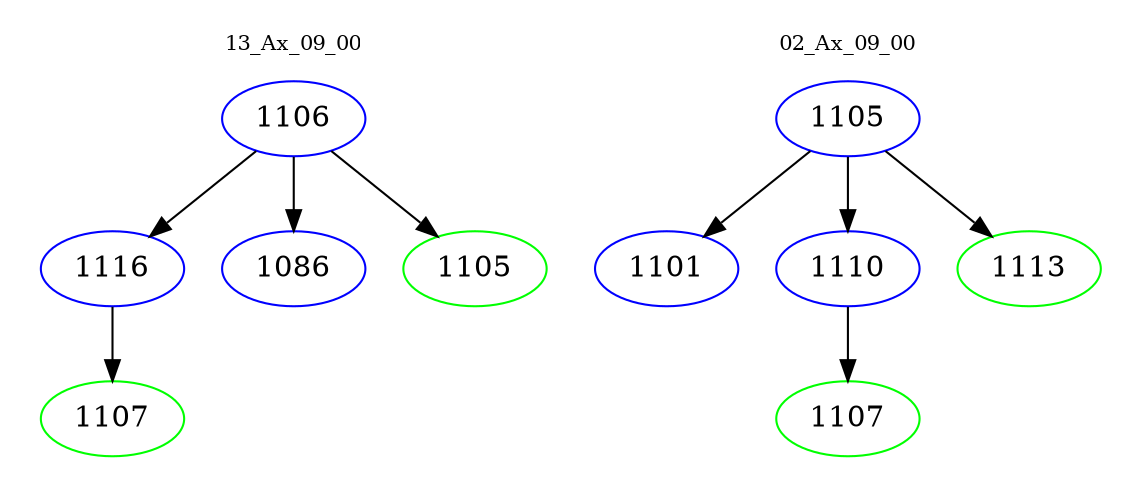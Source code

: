 digraph{
subgraph cluster_0 {
color = white
label = "13_Ax_09_00";
fontsize=10;
T0_1106 [label="1106", color="blue"]
T0_1106 -> T0_1116 [color="black"]
T0_1116 [label="1116", color="blue"]
T0_1116 -> T0_1107 [color="black"]
T0_1107 [label="1107", color="green"]
T0_1106 -> T0_1086 [color="black"]
T0_1086 [label="1086", color="blue"]
T0_1106 -> T0_1105 [color="black"]
T0_1105 [label="1105", color="green"]
}
subgraph cluster_1 {
color = white
label = "02_Ax_09_00";
fontsize=10;
T1_1105 [label="1105", color="blue"]
T1_1105 -> T1_1101 [color="black"]
T1_1101 [label="1101", color="blue"]
T1_1105 -> T1_1110 [color="black"]
T1_1110 [label="1110", color="blue"]
T1_1110 -> T1_1107 [color="black"]
T1_1107 [label="1107", color="green"]
T1_1105 -> T1_1113 [color="black"]
T1_1113 [label="1113", color="green"]
}
}
